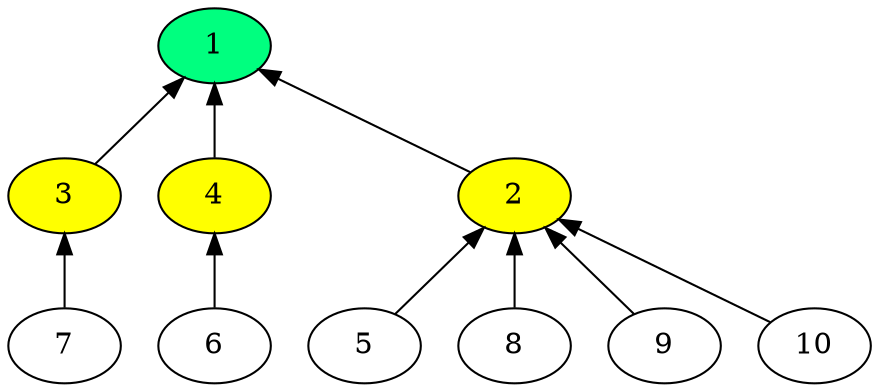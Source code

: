digraph time_source_tree {
  rankdir="BT";
  "2" -> "1";
  "3" -> "1";
  "4" -> "1";
  "5" -> "2";
  "6" -> "4";
  "7" -> "3";
  "8" -> "2";
  "9" -> "2";
  "10" -> "2";
  "1" [fillcolor="yellow" style="filled"];
  "2" [fillcolor="yellow" style="filled"];
  "3" [fillcolor="yellow" style="filled"];
  "4" [fillcolor="yellow" style="filled"];
  "1" [rank="source" fillcolor="#00FF7F" style="filled"];
}
